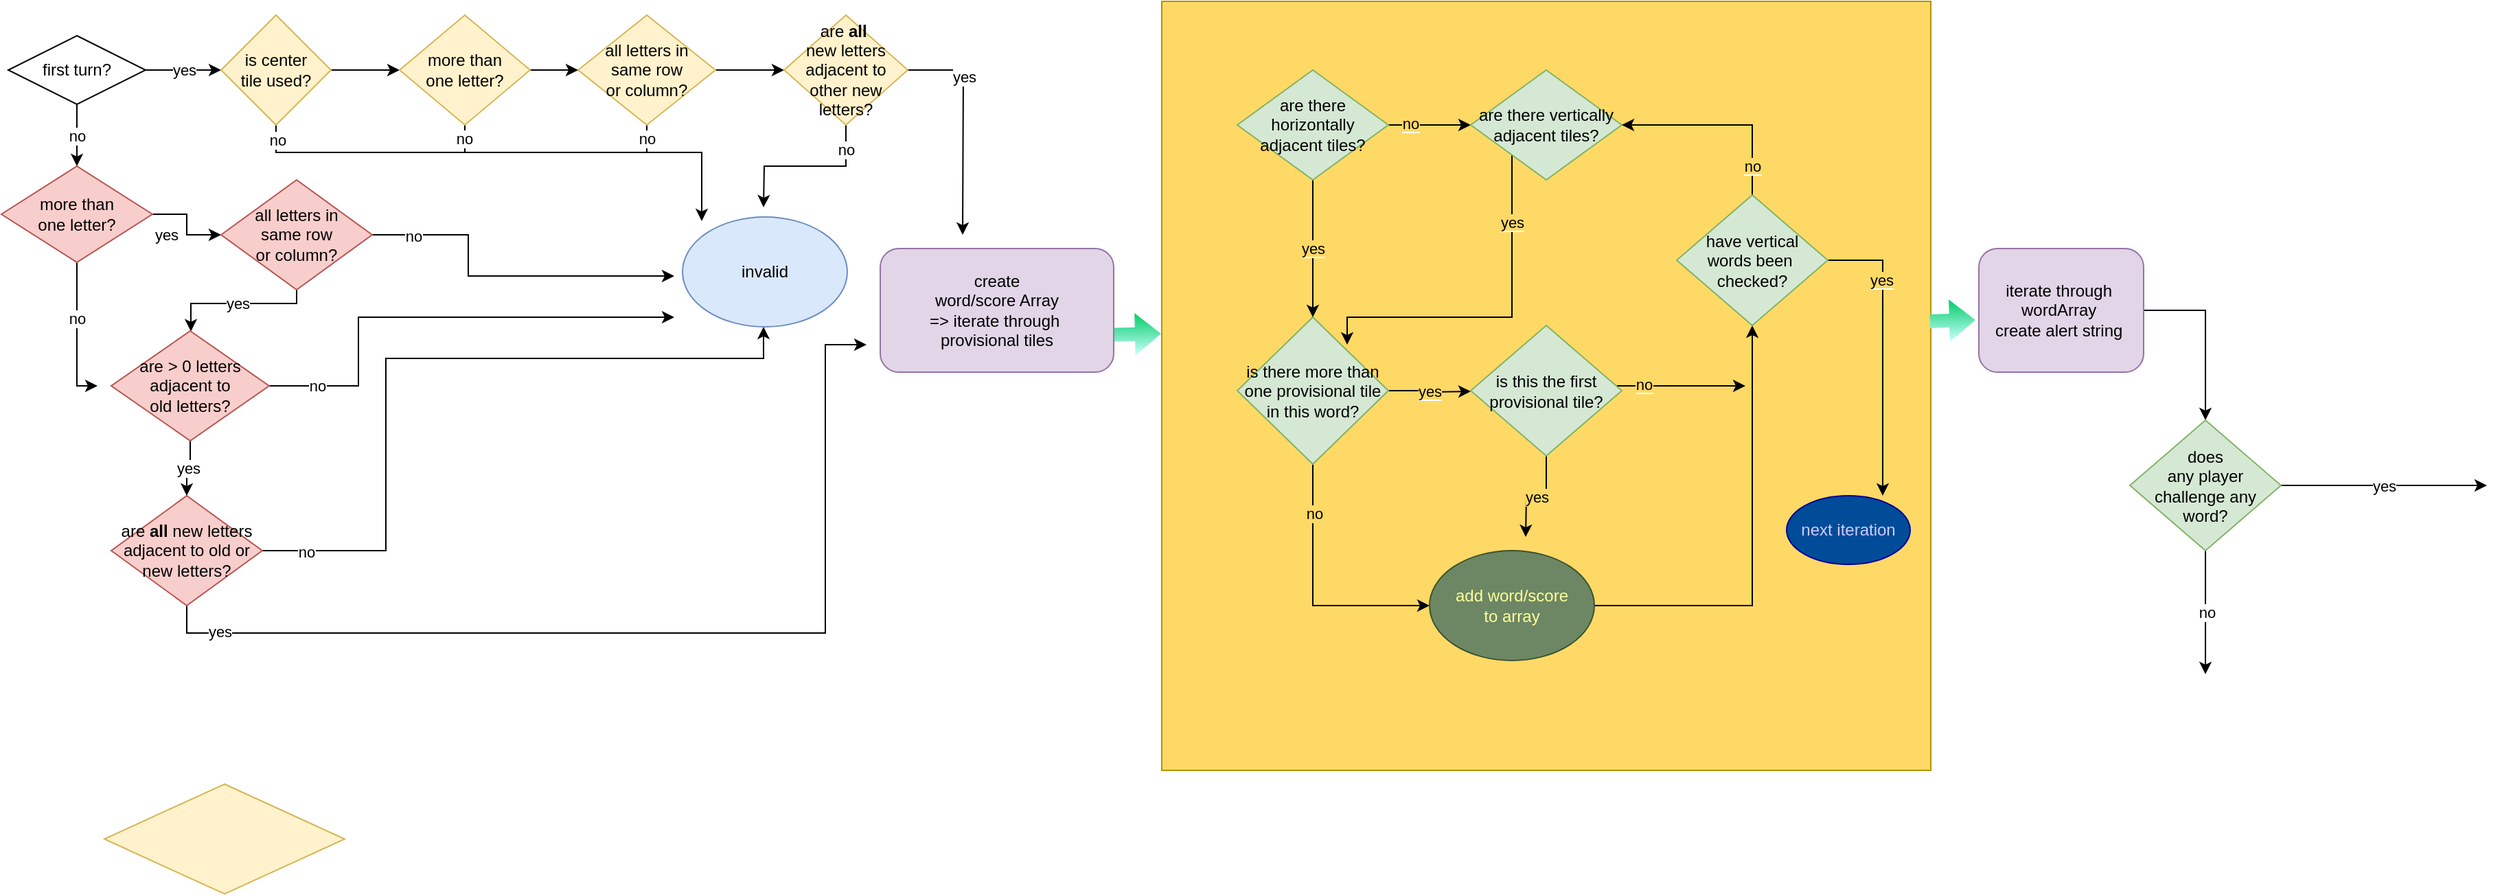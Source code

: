 <mxfile version="14.5.3" type="github">
  <diagram id="KmPHyXRd9AAnZFTOhBj1" name="Page-1">
    <mxGraphModel dx="1615" dy="1570" grid="1" gridSize="10" guides="1" tooltips="1" connect="1" arrows="1" fold="1" page="1" pageScale="1" pageWidth="690" pageHeight="980" math="0" shadow="0">
      <root>
        <mxCell id="0" />
        <mxCell id="1" parent="0" />
        <mxCell id="iAa0ijknWMUfrmJ30W93-43" value="" style="shape=flexArrow;endArrow=classic;html=1;entryX=-0.017;entryY=0.578;entryDx=0;entryDy=0;entryPerimeter=0;strokeColor=none;gradientColor=#CCFFFF;fillColor=#00CC66;exitX=0.998;exitY=0.416;exitDx=0;exitDy=0;exitPerimeter=0;" edge="1" parent="1">
          <mxGeometry width="50" height="50" relative="1" as="geometry">
            <mxPoint x="720.88" y="232.96" as="sourcePoint" />
            <mxPoint x="764.96" y="232.02" as="targetPoint" />
          </mxGeometry>
        </mxCell>
        <mxCell id="_AxOFC-AINdAkmEs332U-23" value="" style="whiteSpace=wrap;html=1;aspect=fixed;strokeColor=#B09500;fontColor=#ffffff;fillColor=#FFD966;glass=0;" parent="1" vertex="1">
          <mxGeometry x="765" y="-10" width="560" height="560" as="geometry" />
        </mxCell>
        <mxCell id="SoHk7hT5f_enM3RVXxlu-56" value="yes" style="edgeStyle=orthogonalEdgeStyle;rounded=0;orthogonalLoop=1;jettySize=auto;html=1;" parent="1" source="SoHk7hT5f_enM3RVXxlu-1" target="SoHk7hT5f_enM3RVXxlu-7" edge="1">
          <mxGeometry x="0.231" y="-15" relative="1" as="geometry">
            <mxPoint x="-15" y="-15" as="offset" />
          </mxGeometry>
        </mxCell>
        <mxCell id="SoHk7hT5f_enM3RVXxlu-63" style="edgeStyle=orthogonalEdgeStyle;rounded=0;orthogonalLoop=1;jettySize=auto;html=1;" parent="1" source="SoHk7hT5f_enM3RVXxlu-1" edge="1">
          <mxGeometry relative="1" as="geometry">
            <mxPoint x="-10" y="270" as="targetPoint" />
            <Array as="points">
              <mxPoint x="-25" y="210" />
              <mxPoint x="-25" y="210" />
            </Array>
          </mxGeometry>
        </mxCell>
        <mxCell id="SoHk7hT5f_enM3RVXxlu-64" value="no" style="edgeLabel;html=1;align=center;verticalAlign=middle;resizable=0;points=[];" parent="SoHk7hT5f_enM3RVXxlu-63" vertex="1" connectable="0">
          <mxGeometry x="0.129" y="-3" relative="1" as="geometry">
            <mxPoint x="3" y="-19" as="offset" />
          </mxGeometry>
        </mxCell>
        <mxCell id="SoHk7hT5f_enM3RVXxlu-1" value="more than &lt;br&gt;one letter?" style="rhombus;whiteSpace=wrap;html=1;fillColor=#f8cecc;strokeColor=#b85450;" parent="1" vertex="1">
          <mxGeometry x="-80" y="110" width="110" height="70" as="geometry" />
        </mxCell>
        <mxCell id="SoHk7hT5f_enM3RVXxlu-65" value="yes" style="edgeStyle=orthogonalEdgeStyle;rounded=0;orthogonalLoop=1;jettySize=auto;html=1;" parent="1" source="SoHk7hT5f_enM3RVXxlu-7" target="SoHk7hT5f_enM3RVXxlu-38" edge="1">
          <mxGeometry relative="1" as="geometry">
            <Array as="points">
              <mxPoint x="135" y="210" />
              <mxPoint x="58" y="210" />
            </Array>
          </mxGeometry>
        </mxCell>
        <mxCell id="SoHk7hT5f_enM3RVXxlu-77" style="edgeStyle=orthogonalEdgeStyle;rounded=0;orthogonalLoop=1;jettySize=auto;html=1;startArrow=none;startFill=0;endArrow=classic;endFill=1;exitX=1;exitY=0.5;exitDx=0;exitDy=0;" parent="1" source="SoHk7hT5f_enM3RVXxlu-7" edge="1">
          <mxGeometry relative="1" as="geometry">
            <mxPoint x="410" y="190" as="targetPoint" />
            <Array as="points">
              <mxPoint x="260" y="160" />
              <mxPoint x="260" y="190" />
            </Array>
          </mxGeometry>
        </mxCell>
        <mxCell id="SoHk7hT5f_enM3RVXxlu-79" value="no" style="edgeLabel;html=1;align=center;verticalAlign=middle;resizable=0;points=[];" parent="SoHk7hT5f_enM3RVXxlu-77" vertex="1" connectable="0">
          <mxGeometry x="-0.286" y="-1" relative="1" as="geometry">
            <mxPoint x="-39" y="-19" as="offset" />
          </mxGeometry>
        </mxCell>
        <mxCell id="SoHk7hT5f_enM3RVXxlu-7" value="all letters in &lt;br&gt;same row &lt;br&gt;or column?" style="rhombus;whiteSpace=wrap;html=1;fillColor=#f8cecc;strokeColor=#b85450;" parent="1" vertex="1">
          <mxGeometry x="80" y="120" width="110" height="80" as="geometry" />
        </mxCell>
        <mxCell id="SoHk7hT5f_enM3RVXxlu-81" style="edgeStyle=orthogonalEdgeStyle;rounded=0;orthogonalLoop=1;jettySize=auto;html=1;startArrow=none;startFill=0;endArrow=classic;endFill=1;" parent="1" source="SoHk7hT5f_enM3RVXxlu-9" target="SoHk7hT5f_enM3RVXxlu-15" edge="1">
          <mxGeometry relative="1" as="geometry">
            <mxPoint x="430" y="250" as="targetPoint" />
            <Array as="points">
              <mxPoint x="200" y="390" />
              <mxPoint x="200" y="250" />
              <mxPoint x="475" y="250" />
            </Array>
          </mxGeometry>
        </mxCell>
        <mxCell id="SoHk7hT5f_enM3RVXxlu-82" value="no" style="edgeLabel;html=1;align=center;verticalAlign=middle;resizable=0;points=[];" parent="SoHk7hT5f_enM3RVXxlu-81" vertex="1" connectable="0">
          <mxGeometry x="-0.878" y="-1" relative="1" as="geometry">
            <mxPoint as="offset" />
          </mxGeometry>
        </mxCell>
        <mxCell id="_AxOFC-AINdAkmEs332U-1" style="edgeStyle=orthogonalEdgeStyle;rounded=0;orthogonalLoop=1;jettySize=auto;html=1;exitX=0.5;exitY=1;exitDx=0;exitDy=0;startArrow=none;startFill=0;endArrow=classic;endFill=1;" parent="1" source="SoHk7hT5f_enM3RVXxlu-9" edge="1">
          <mxGeometry relative="1" as="geometry">
            <mxPoint x="550" y="240" as="targetPoint" />
            <Array as="points">
              <mxPoint x="55" y="450" />
              <mxPoint x="520" y="450" />
              <mxPoint x="520" y="240" />
            </Array>
          </mxGeometry>
        </mxCell>
        <mxCell id="_AxOFC-AINdAkmEs332U-2" value="yes" style="edgeLabel;html=1;align=center;verticalAlign=middle;resizable=0;points=[];" parent="_AxOFC-AINdAkmEs332U-1" vertex="1" connectable="0">
          <mxGeometry x="-0.878" y="1" relative="1" as="geometry">
            <mxPoint as="offset" />
          </mxGeometry>
        </mxCell>
        <mxCell id="SoHk7hT5f_enM3RVXxlu-9" value="are &lt;b&gt;all&lt;/b&gt; new letters &lt;br&gt;adjacent to old or &lt;br&gt;new letters?" style="rhombus;whiteSpace=wrap;html=1;fillColor=#f8cecc;strokeColor=#b85450;" parent="1" vertex="1">
          <mxGeometry y="350" width="110" height="80" as="geometry" />
        </mxCell>
        <mxCell id="SoHk7hT5f_enM3RVXxlu-10" value="" style="rhombus;whiteSpace=wrap;html=1;fillColor=#fff2cc;strokeColor=#d6b656;" parent="1" vertex="1">
          <mxGeometry x="-5" y="560" width="175" height="80" as="geometry" />
        </mxCell>
        <mxCell id="SoHk7hT5f_enM3RVXxlu-15" value="invalid" style="ellipse;whiteSpace=wrap;html=1;fillColor=#dae8fc;strokeColor=#6c8ebf;" parent="1" vertex="1">
          <mxGeometry x="416" y="147" width="120" height="80" as="geometry" />
        </mxCell>
        <mxCell id="SoHk7hT5f_enM3RVXxlu-67" value="no" style="edgeStyle=orthogonalEdgeStyle;rounded=0;orthogonalLoop=1;jettySize=auto;html=1;" parent="1" source="SoHk7hT5f_enM3RVXxlu-22" target="SoHk7hT5f_enM3RVXxlu-1" edge="1">
          <mxGeometry relative="1" as="geometry" />
        </mxCell>
        <mxCell id="SoHk7hT5f_enM3RVXxlu-68" value="yes" style="edgeStyle=orthogonalEdgeStyle;rounded=0;orthogonalLoop=1;jettySize=auto;html=1;" parent="1" source="SoHk7hT5f_enM3RVXxlu-22" target="SoHk7hT5f_enM3RVXxlu-11" edge="1">
          <mxGeometry relative="1" as="geometry" />
        </mxCell>
        <mxCell id="SoHk7hT5f_enM3RVXxlu-22" value="first turn?" style="rhombus;whiteSpace=wrap;html=1;" parent="1" vertex="1">
          <mxGeometry x="-75" y="15" width="100" height="50" as="geometry" />
        </mxCell>
        <mxCell id="SoHk7hT5f_enM3RVXxlu-69" value="" style="edgeStyle=orthogonalEdgeStyle;rounded=0;orthogonalLoop=1;jettySize=auto;html=1;" parent="1" source="SoHk7hT5f_enM3RVXxlu-11" edge="1">
          <mxGeometry relative="1" as="geometry">
            <mxPoint x="430" y="150" as="targetPoint" />
            <Array as="points">
              <mxPoint x="120" y="100" />
              <mxPoint x="430" y="100" />
            </Array>
          </mxGeometry>
        </mxCell>
        <mxCell id="_AxOFC-AINdAkmEs332U-3" value="no" style="edgeLabel;html=1;align=center;verticalAlign=middle;resizable=0;points=[];" parent="SoHk7hT5f_enM3RVXxlu-69" vertex="1" connectable="0">
          <mxGeometry x="-0.942" y="1" relative="1" as="geometry">
            <mxPoint as="offset" />
          </mxGeometry>
        </mxCell>
        <mxCell id="_AxOFC-AINdAkmEs332U-7" value="" style="edgeStyle=orthogonalEdgeStyle;rounded=0;orthogonalLoop=1;jettySize=auto;html=1;startArrow=none;startFill=0;endArrow=classic;endFill=1;" parent="1" source="SoHk7hT5f_enM3RVXxlu-11" target="SoHk7hT5f_enM3RVXxlu-53" edge="1">
          <mxGeometry relative="1" as="geometry" />
        </mxCell>
        <mxCell id="SoHk7hT5f_enM3RVXxlu-11" value="is center &lt;br&gt;tile used?" style="rhombus;whiteSpace=wrap;html=1;fillColor=#fff2cc;strokeColor=#d6b656;" parent="1" vertex="1">
          <mxGeometry x="80" width="80" height="80" as="geometry" />
        </mxCell>
        <mxCell id="SoHk7hT5f_enM3RVXxlu-66" value="yes" style="edgeStyle=orthogonalEdgeStyle;rounded=0;orthogonalLoop=1;jettySize=auto;html=1;" parent="1" source="SoHk7hT5f_enM3RVXxlu-38" target="SoHk7hT5f_enM3RVXxlu-9" edge="1">
          <mxGeometry relative="1" as="geometry" />
        </mxCell>
        <mxCell id="SoHk7hT5f_enM3RVXxlu-78" style="edgeStyle=orthogonalEdgeStyle;rounded=0;orthogonalLoop=1;jettySize=auto;html=1;startArrow=none;startFill=0;endArrow=classic;endFill=1;" parent="1" source="SoHk7hT5f_enM3RVXxlu-38" edge="1">
          <mxGeometry relative="1" as="geometry">
            <mxPoint x="410" y="220" as="targetPoint" />
            <Array as="points">
              <mxPoint x="180" y="270" />
              <mxPoint x="180" y="220" />
            </Array>
          </mxGeometry>
        </mxCell>
        <mxCell id="SoHk7hT5f_enM3RVXxlu-80" value="no" style="edgeLabel;html=1;align=center;verticalAlign=middle;resizable=0;points=[];" parent="SoHk7hT5f_enM3RVXxlu-78" vertex="1" connectable="0">
          <mxGeometry x="0.084" y="2" relative="1" as="geometry">
            <mxPoint x="-102" y="52" as="offset" />
          </mxGeometry>
        </mxCell>
        <mxCell id="SoHk7hT5f_enM3RVXxlu-38" value="are &amp;gt; 0 letters&lt;br&gt;adjacent to &lt;br&gt;old letters?" style="rhombus;whiteSpace=wrap;html=1;fillColor=#f8cecc;strokeColor=#b85450;" parent="1" vertex="1">
          <mxGeometry y="230" width="115" height="80" as="geometry" />
        </mxCell>
        <mxCell id="SoHk7hT5f_enM3RVXxlu-71" style="edgeStyle=orthogonalEdgeStyle;rounded=0;orthogonalLoop=1;jettySize=auto;html=1;exitX=0.5;exitY=1;exitDx=0;exitDy=0;startArrow=none;startFill=0;endArrow=none;endFill=0;" parent="1" source="SoHk7hT5f_enM3RVXxlu-42" edge="1">
          <mxGeometry relative="1" as="geometry">
            <mxPoint x="360" y="100" as="targetPoint" />
            <Array as="points">
              <mxPoint x="390" y="100" />
            </Array>
          </mxGeometry>
        </mxCell>
        <mxCell id="_AxOFC-AINdAkmEs332U-5" value="no" style="edgeLabel;html=1;align=center;verticalAlign=middle;resizable=0;points=[];" parent="SoHk7hT5f_enM3RVXxlu-71" vertex="1" connectable="0">
          <mxGeometry x="-0.2" y="1" relative="1" as="geometry">
            <mxPoint y="-11" as="offset" />
          </mxGeometry>
        </mxCell>
        <mxCell id="_AxOFC-AINdAkmEs332U-9" style="edgeStyle=orthogonalEdgeStyle;rounded=0;orthogonalLoop=1;jettySize=auto;html=1;exitX=1;exitY=0.5;exitDx=0;exitDy=0;startArrow=none;startFill=0;endArrow=classic;endFill=1;entryX=0;entryY=0.5;entryDx=0;entryDy=0;" parent="1" source="SoHk7hT5f_enM3RVXxlu-42" target="SoHk7hT5f_enM3RVXxlu-54" edge="1">
          <mxGeometry relative="1" as="geometry">
            <mxPoint x="420" y="40" as="targetPoint" />
          </mxGeometry>
        </mxCell>
        <mxCell id="SoHk7hT5f_enM3RVXxlu-42" value="all letters in&lt;br&gt;same row&lt;br&gt;or column?" style="rhombus;whiteSpace=wrap;html=1;fillColor=#fff2cc;strokeColor=#d6b656;" parent="1" vertex="1">
          <mxGeometry x="340" width="100" height="80" as="geometry" />
        </mxCell>
        <mxCell id="SoHk7hT5f_enM3RVXxlu-70" style="edgeStyle=orthogonalEdgeStyle;rounded=0;orthogonalLoop=1;jettySize=auto;html=1;exitX=0.5;exitY=1;exitDx=0;exitDy=0;endArrow=none;endFill=0;" parent="1" source="SoHk7hT5f_enM3RVXxlu-53" edge="1">
          <mxGeometry relative="1" as="geometry">
            <mxPoint x="233" y="100" as="targetPoint" />
            <Array as="points">
              <mxPoint x="258" y="100" />
            </Array>
          </mxGeometry>
        </mxCell>
        <mxCell id="_AxOFC-AINdAkmEs332U-4" value="no" style="edgeLabel;html=1;align=center;verticalAlign=middle;resizable=0;points=[];" parent="SoHk7hT5f_enM3RVXxlu-70" vertex="1" connectable="0">
          <mxGeometry x="0.001" relative="1" as="geometry">
            <mxPoint x="2" y="-10" as="offset" />
          </mxGeometry>
        </mxCell>
        <mxCell id="_AxOFC-AINdAkmEs332U-8" value="" style="edgeStyle=orthogonalEdgeStyle;rounded=0;orthogonalLoop=1;jettySize=auto;html=1;startArrow=none;startFill=0;endArrow=classic;endFill=1;" parent="1" source="SoHk7hT5f_enM3RVXxlu-53" target="SoHk7hT5f_enM3RVXxlu-42" edge="1">
          <mxGeometry relative="1" as="geometry" />
        </mxCell>
        <mxCell id="SoHk7hT5f_enM3RVXxlu-53" value="more than &lt;br&gt;one letter?" style="rhombus;whiteSpace=wrap;html=1;fillColor=#fff2cc;strokeColor=#d6b656;" parent="1" vertex="1">
          <mxGeometry x="210" width="95" height="80" as="geometry" />
        </mxCell>
        <mxCell id="SoHk7hT5f_enM3RVXxlu-72" style="edgeStyle=orthogonalEdgeStyle;rounded=0;orthogonalLoop=1;jettySize=auto;html=1;exitX=0.5;exitY=1;exitDx=0;exitDy=0;" parent="1" source="SoHk7hT5f_enM3RVXxlu-54" edge="1">
          <mxGeometry relative="1" as="geometry">
            <mxPoint x="475" y="140" as="targetPoint" />
          </mxGeometry>
        </mxCell>
        <mxCell id="_AxOFC-AINdAkmEs332U-6" value="no" style="edgeLabel;html=1;align=center;verticalAlign=middle;resizable=0;points=[];" parent="SoHk7hT5f_enM3RVXxlu-72" vertex="1" connectable="0">
          <mxGeometry x="-0.7" relative="1" as="geometry">
            <mxPoint as="offset" />
          </mxGeometry>
        </mxCell>
        <mxCell id="SoHk7hT5f_enM3RVXxlu-74" style="edgeStyle=orthogonalEdgeStyle;rounded=0;orthogonalLoop=1;jettySize=auto;html=1;exitX=1;exitY=0.5;exitDx=0;exitDy=0;startArrow=none;startFill=0;endArrow=classic;endFill=1;" parent="1" source="SoHk7hT5f_enM3RVXxlu-54" edge="1">
          <mxGeometry relative="1" as="geometry">
            <mxPoint x="620" y="160" as="targetPoint" />
          </mxGeometry>
        </mxCell>
        <mxCell id="SoHk7hT5f_enM3RVXxlu-75" value="yes" style="edgeLabel;html=1;align=center;verticalAlign=middle;resizable=0;points=[];" parent="SoHk7hT5f_enM3RVXxlu-74" vertex="1" connectable="0">
          <mxGeometry x="-0.436" relative="1" as="geometry">
            <mxPoint as="offset" />
          </mxGeometry>
        </mxCell>
        <mxCell id="SoHk7hT5f_enM3RVXxlu-54" value="are&amp;nbsp;&lt;b&gt;all&lt;/b&gt;&amp;nbsp;&lt;br&gt;new letters&lt;br&gt;adjacent to other new letters?" style="rhombus;whiteSpace=wrap;html=1;fillColor=#fff2cc;strokeColor=#d6b656;" parent="1" vertex="1">
          <mxGeometry x="490" width="90" height="80" as="geometry" />
        </mxCell>
        <mxCell id="_AxOFC-AINdAkmEs332U-11" value="create &lt;br&gt;word/score Array&lt;br&gt;=&amp;gt; iterate through&amp;nbsp;&lt;br&gt;provisional tiles" style="rounded=1;whiteSpace=wrap;html=1;fillColor=#e1d5e7;strokeColor=#9673a6;" parent="1" vertex="1">
          <mxGeometry x="560" y="170" width="170" height="90" as="geometry" />
        </mxCell>
        <mxCell id="iAa0ijknWMUfrmJ30W93-47" style="edgeStyle=orthogonalEdgeStyle;rounded=0;orthogonalLoop=1;jettySize=auto;html=1;endArrow=classic;endFill=1;fillColor=#00FFFF;gradientColor=#9933FF;" edge="1" parent="1" source="_AxOFC-AINdAkmEs332U-12" target="iAa0ijknWMUfrmJ30W93-44">
          <mxGeometry relative="1" as="geometry">
            <mxPoint x="1530" y="290" as="targetPoint" />
            <Array as="points">
              <mxPoint x="1525" y="215" />
            </Array>
          </mxGeometry>
        </mxCell>
        <mxCell id="_AxOFC-AINdAkmEs332U-12" value="iterate through&amp;nbsp;&lt;br&gt;wordArray&amp;nbsp;&lt;br&gt;create alert string&amp;nbsp;" style="rounded=1;whiteSpace=wrap;html=1;fillColor=#e1d5e7;strokeColor=#9673a6;" parent="1" vertex="1">
          <mxGeometry x="1360" y="170" width="120" height="90" as="geometry" />
        </mxCell>
        <mxCell id="_AxOFC-AINdAkmEs332U-16" value="&lt;span style=&quot;background-color: rgb(255 , 217 , 102)&quot;&gt;yes&lt;/span&gt;" style="edgeStyle=orthogonalEdgeStyle;rounded=0;orthogonalLoop=1;jettySize=auto;html=1;startArrow=none;startFill=0;endArrow=classic;endFill=1;" parent="1" source="_AxOFC-AINdAkmEs332U-14" edge="1">
          <mxGeometry relative="1" as="geometry">
            <mxPoint x="990" y="274" as="targetPoint" />
          </mxGeometry>
        </mxCell>
        <mxCell id="_AxOFC-AINdAkmEs332U-19" style="edgeStyle=orthogonalEdgeStyle;rounded=0;orthogonalLoop=1;jettySize=auto;html=1;exitX=0.5;exitY=1;exitDx=0;exitDy=0;startArrow=none;startFill=0;endArrow=classic;endFill=1;entryX=0;entryY=0.5;entryDx=0;entryDy=0;" parent="1" source="_AxOFC-AINdAkmEs332U-14" target="_AxOFC-AINdAkmEs332U-18" edge="1">
          <mxGeometry relative="1" as="geometry">
            <mxPoint x="940" y="440" as="targetPoint" />
            <Array as="points">
              <mxPoint x="875" y="430" />
            </Array>
          </mxGeometry>
        </mxCell>
        <mxCell id="_AxOFC-AINdAkmEs332U-20" value="no" style="edgeLabel;html=1;align=center;verticalAlign=middle;resizable=0;points=[];labelBackgroundColor=#FFD966;" parent="_AxOFC-AINdAkmEs332U-19" vertex="1" connectable="0">
          <mxGeometry x="-0.843" y="1" relative="1" as="geometry">
            <mxPoint y="21" as="offset" />
          </mxGeometry>
        </mxCell>
        <mxCell id="_AxOFC-AINdAkmEs332U-14" value="is there more than one provisional tile in this word?" style="rhombus;whiteSpace=wrap;html=1;fillColor=#d5e8d4;strokeColor=#82b366;" parent="1" vertex="1">
          <mxGeometry x="820" y="220" width="110" height="107" as="geometry" />
        </mxCell>
        <mxCell id="_AxOFC-AINdAkmEs332U-21" value="&lt;span&gt;&lt;font color=&quot;#000000&quot;&gt;yes&lt;/font&gt;&lt;/span&gt;" style="edgeStyle=orthogonalEdgeStyle;rounded=0;orthogonalLoop=1;jettySize=auto;html=1;exitX=0.5;exitY=1;exitDx=0;exitDy=0;startArrow=none;startFill=0;endArrow=classic;endFill=1;fontColor=#0000CC;labelBackgroundColor=#FFD966;" parent="1" source="_AxOFC-AINdAkmEs332U-15" edge="1">
          <mxGeometry relative="1" as="geometry">
            <mxPoint x="1030" y="380" as="targetPoint" />
          </mxGeometry>
        </mxCell>
        <mxCell id="iAa0ijknWMUfrmJ30W93-24" style="edgeStyle=orthogonalEdgeStyle;rounded=0;orthogonalLoop=1;jettySize=auto;html=1;" edge="1" parent="1" source="_AxOFC-AINdAkmEs332U-15">
          <mxGeometry relative="1" as="geometry">
            <mxPoint x="1190" y="270" as="targetPoint" />
            <Array as="points">
              <mxPoint x="1140" y="270" />
              <mxPoint x="1140" y="270" />
            </Array>
          </mxGeometry>
        </mxCell>
        <mxCell id="iAa0ijknWMUfrmJ30W93-25" value="&lt;span style=&quot;background-color: rgb(255 , 217 , 102)&quot;&gt;no&lt;/span&gt;" style="edgeLabel;html=1;align=center;verticalAlign=middle;resizable=0;points=[];" vertex="1" connectable="0" parent="iAa0ijknWMUfrmJ30W93-24">
          <mxGeometry x="-0.584" y="2" relative="1" as="geometry">
            <mxPoint y="1" as="offset" />
          </mxGeometry>
        </mxCell>
        <mxCell id="_AxOFC-AINdAkmEs332U-15" value="is this the first provisional tile?" style="rhombus;whiteSpace=wrap;html=1;fillColor=#d5e8d4;strokeColor=#82b366;" parent="1" vertex="1">
          <mxGeometry x="990" y="226" width="110" height="95" as="geometry" />
        </mxCell>
        <mxCell id="iAa0ijknWMUfrmJ30W93-33" style="edgeStyle=orthogonalEdgeStyle;rounded=0;orthogonalLoop=1;jettySize=auto;html=1;endArrow=classic;endFill=1;" edge="1" parent="1" source="_AxOFC-AINdAkmEs332U-18" target="iAa0ijknWMUfrmJ30W93-26">
          <mxGeometry relative="1" as="geometry" />
        </mxCell>
        <mxCell id="_AxOFC-AINdAkmEs332U-18" value="&lt;font color=&quot;#ffff99&quot;&gt;add word/score&lt;br&gt;to array&lt;br&gt;&lt;/font&gt;" style="ellipse;whiteSpace=wrap;html=1;fontColor=#ffffff;fillColor=#6d8764;strokeColor=#3A5431;" parent="1" vertex="1">
          <mxGeometry x="960" y="390" width="120" height="80" as="geometry" />
        </mxCell>
        <mxCell id="iAa0ijknWMUfrmJ30W93-11" value="&lt;span style=&quot;background-color: rgb(255 , 217 , 102)&quot;&gt;yes&lt;/span&gt;" style="edgeStyle=orthogonalEdgeStyle;rounded=0;orthogonalLoop=1;jettySize=auto;html=1;entryX=0.5;entryY=0;entryDx=0;entryDy=0;" edge="1" parent="1" source="iAa0ijknWMUfrmJ30W93-10" target="_AxOFC-AINdAkmEs332U-14">
          <mxGeometry relative="1" as="geometry" />
        </mxCell>
        <mxCell id="iAa0ijknWMUfrmJ30W93-13" style="edgeStyle=orthogonalEdgeStyle;rounded=0;orthogonalLoop=1;jettySize=auto;html=1;entryX=0;entryY=0.5;entryDx=0;entryDy=0;" edge="1" parent="1" source="iAa0ijknWMUfrmJ30W93-10" target="iAa0ijknWMUfrmJ30W93-12">
          <mxGeometry relative="1" as="geometry" />
        </mxCell>
        <mxCell id="iAa0ijknWMUfrmJ30W93-14" value="&lt;span style=&quot;background-color: rgb(255 , 217 , 102)&quot;&gt;no&lt;/span&gt;" style="edgeLabel;html=1;align=center;verticalAlign=middle;resizable=0;points=[];" vertex="1" connectable="0" parent="iAa0ijknWMUfrmJ30W93-13">
          <mxGeometry x="-0.467" y="1" relative="1" as="geometry">
            <mxPoint as="offset" />
          </mxGeometry>
        </mxCell>
        <mxCell id="iAa0ijknWMUfrmJ30W93-10" value="are there horizontally adjacent tiles?" style="rhombus;whiteSpace=wrap;html=1;fillColor=#d5e8d4;strokeColor=#82b366;" vertex="1" parent="1">
          <mxGeometry x="820" y="40" width="110" height="80" as="geometry" />
        </mxCell>
        <mxCell id="iAa0ijknWMUfrmJ30W93-21" style="edgeStyle=orthogonalEdgeStyle;rounded=0;orthogonalLoop=1;jettySize=auto;html=1;" edge="1" parent="1" source="iAa0ijknWMUfrmJ30W93-12">
          <mxGeometry relative="1" as="geometry">
            <mxPoint x="900" y="240" as="targetPoint" />
            <Array as="points">
              <mxPoint x="1020" y="220" />
              <mxPoint x="900" y="220" />
            </Array>
          </mxGeometry>
        </mxCell>
        <mxCell id="iAa0ijknWMUfrmJ30W93-22" value="&lt;span style=&quot;background-color: rgb(255 , 217 , 102)&quot;&gt;yes&lt;/span&gt;" style="edgeLabel;html=1;align=center;verticalAlign=middle;resizable=0;points=[];" vertex="1" connectable="0" parent="iAa0ijknWMUfrmJ30W93-21">
          <mxGeometry x="-0.622" relative="1" as="geometry">
            <mxPoint as="offset" />
          </mxGeometry>
        </mxCell>
        <mxCell id="iAa0ijknWMUfrmJ30W93-12" value="are there vertically adjacent tiles?" style="rhombus;whiteSpace=wrap;html=1;fillColor=#d5e8d4;strokeColor=#82b366;" vertex="1" parent="1">
          <mxGeometry x="990" y="40" width="110" height="80" as="geometry" />
        </mxCell>
        <mxCell id="iAa0ijknWMUfrmJ30W93-30" style="edgeStyle=orthogonalEdgeStyle;rounded=0;orthogonalLoop=1;jettySize=auto;html=1;endArrow=classic;endFill=1;entryX=1;entryY=0.5;entryDx=0;entryDy=0;" edge="1" parent="1" source="iAa0ijknWMUfrmJ30W93-26" target="iAa0ijknWMUfrmJ30W93-12">
          <mxGeometry relative="1" as="geometry">
            <mxPoint x="1090" y="70" as="targetPoint" />
            <Array as="points">
              <mxPoint x="1195" y="80" />
            </Array>
          </mxGeometry>
        </mxCell>
        <mxCell id="iAa0ijknWMUfrmJ30W93-32" value="&lt;span style=&quot;background-color: rgb(255 , 217 , 102)&quot;&gt;no&lt;/span&gt;" style="edgeLabel;html=1;align=center;verticalAlign=middle;resizable=0;points=[];" vertex="1" connectable="0" parent="iAa0ijknWMUfrmJ30W93-30">
          <mxGeometry x="-0.93" relative="1" as="geometry">
            <mxPoint y="-16" as="offset" />
          </mxGeometry>
        </mxCell>
        <mxCell id="iAa0ijknWMUfrmJ30W93-39" style="edgeStyle=orthogonalEdgeStyle;rounded=0;orthogonalLoop=1;jettySize=auto;html=1;endArrow=classic;endFill=1;fillColor=#00FFFF;gradientColor=#9933FF;" edge="1" parent="1" source="iAa0ijknWMUfrmJ30W93-26">
          <mxGeometry relative="1" as="geometry">
            <mxPoint x="1290" y="350" as="targetPoint" />
            <Array as="points">
              <mxPoint x="1290" y="179" />
            </Array>
          </mxGeometry>
        </mxCell>
        <mxCell id="iAa0ijknWMUfrmJ30W93-42" value="&lt;span style=&quot;background-color: rgb(255 , 217 , 102)&quot;&gt;yes&lt;/span&gt;" style="edgeLabel;html=1;align=center;verticalAlign=middle;resizable=0;points=[];" vertex="1" connectable="0" parent="iAa0ijknWMUfrmJ30W93-39">
          <mxGeometry x="-0.483" y="-1" relative="1" as="geometry">
            <mxPoint as="offset" />
          </mxGeometry>
        </mxCell>
        <mxCell id="iAa0ijknWMUfrmJ30W93-26" value="have vertical&lt;br&gt;words been&amp;nbsp;&lt;br&gt;checked?" style="rhombus;whiteSpace=wrap;html=1;fillColor=#d5e8d4;strokeColor=#82b366;" vertex="1" parent="1">
          <mxGeometry x="1140" y="131" width="110" height="95" as="geometry" />
        </mxCell>
        <mxCell id="iAa0ijknWMUfrmJ30W93-37" value="" style="shape=flexArrow;endArrow=classic;html=1;entryX=-0.017;entryY=0.578;entryDx=0;entryDy=0;entryPerimeter=0;strokeColor=none;gradientColor=#CCFFFF;fillColor=#00CC66;exitX=0.998;exitY=0.416;exitDx=0;exitDy=0;exitPerimeter=0;" edge="1" parent="1" source="_AxOFC-AINdAkmEs332U-23" target="_AxOFC-AINdAkmEs332U-12">
          <mxGeometry width="50" height="50" relative="1" as="geometry">
            <mxPoint x="1290" y="270" as="sourcePoint" />
            <mxPoint x="1350" y="230" as="targetPoint" />
          </mxGeometry>
        </mxCell>
        <mxCell id="iAa0ijknWMUfrmJ30W93-41" value="&lt;font color=&quot;#ccccff&quot;&gt;next iteration&lt;/font&gt;" style="ellipse;whiteSpace=wrap;html=1;fontColor=#ffffff;strokeColor=#000099;fillColor=#004C99;" vertex="1" parent="1">
          <mxGeometry x="1220" y="350" width="90" height="50" as="geometry" />
        </mxCell>
        <mxCell id="iAa0ijknWMUfrmJ30W93-45" value="yes" style="edgeStyle=orthogonalEdgeStyle;rounded=0;orthogonalLoop=1;jettySize=auto;html=1;endArrow=classic;endFill=1;fillColor=#00FFFF;gradientColor=#9933FF;" edge="1" parent="1" source="iAa0ijknWMUfrmJ30W93-44">
          <mxGeometry relative="1" as="geometry">
            <mxPoint x="1730" y="342.5" as="targetPoint" />
          </mxGeometry>
        </mxCell>
        <mxCell id="iAa0ijknWMUfrmJ30W93-46" value="no" style="edgeStyle=orthogonalEdgeStyle;rounded=0;orthogonalLoop=1;jettySize=auto;html=1;endArrow=classic;endFill=1;fillColor=#00FFFF;gradientColor=#9933FF;" edge="1" parent="1" source="iAa0ijknWMUfrmJ30W93-44">
          <mxGeometry relative="1" as="geometry">
            <mxPoint x="1525" y="480" as="targetPoint" />
          </mxGeometry>
        </mxCell>
        <mxCell id="iAa0ijknWMUfrmJ30W93-44" value="does &lt;br&gt;any player challenge any word?" style="rhombus;whiteSpace=wrap;html=1;fillColor=#d5e8d4;strokeColor=#82b366;" vertex="1" parent="1">
          <mxGeometry x="1470" y="295" width="110" height="95" as="geometry" />
        </mxCell>
      </root>
    </mxGraphModel>
  </diagram>
</mxfile>
